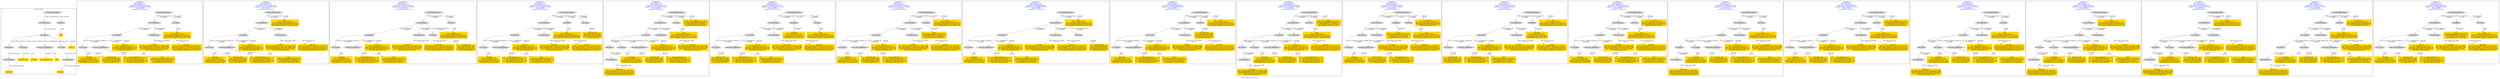 digraph n0 {
fontcolor="blue"
remincross="true"
label="s18-s-indianapolis-artists.xml"
subgraph cluster_0 {
label="1-correct model"
n2[style="filled",color="white",fillcolor="lightgray",label="E12_Production1"];
n3[style="filled",color="white",fillcolor="lightgray",label="E21_Person1"];
n4[style="filled",color="white",fillcolor="lightgray",label="E69_Death1"];
n5[style="filled",color="white",fillcolor="lightgray",label="E74_Group1"];
n6[style="filled",color="white",fillcolor="lightgray",label="E82_Actor_Appellation1"];
n7[style="filled",color="white",fillcolor="lightgray",label="E67_Birth1"];
n8[shape="plaintext",style="filled",fillcolor="gold",label="artist_uri"];
n9[style="filled",color="white",fillcolor="lightgray",label="E22_Man-Made_Object1"];
n10[style="filled",color="white",fillcolor="lightgray",label="E35_Title1"];
n11[shape="plaintext",style="filled",fillcolor="gold",label="title"];
n12[style="filled",color="white",fillcolor="lightgray",label="E52_Time-Span1"];
n13[shape="plaintext",style="filled",fillcolor="gold",label="birthDate"];
n14[style="filled",color="white",fillcolor="lightgray",label="E52_Time-Span2"];
n15[shape="plaintext",style="filled",fillcolor="gold",label="deathDate"];
n16[shape="plaintext",style="filled",fillcolor="gold",label="nationality_URI"];
n17[shape="plaintext",style="filled",fillcolor="gold",label="nationality"];
n18[shape="plaintext",style="filled",fillcolor="gold",label="artist_appellation_uri"];
n19[shape="plaintext",style="filled",fillcolor="gold",label="name"];
}
subgraph cluster_1 {
label="candidate 0\nlink coherence:1.0\nnode coherence:1.0\nconfidence:0.5655472411016299\nmapping score:0.5843490803672099\ncost:13.99966\n-precision:0.79-recall:0.65"
n21[style="filled",color="white",fillcolor="lightgray",label="E12_Production1"];
n22[style="filled",color="white",fillcolor="lightgray",label="E21_Person1"];
n23[style="filled",color="white",fillcolor="lightgray",label="E52_Time-Span2"];
n24[style="filled",color="white",fillcolor="lightgray",label="E74_Group1"];
n25[style="filled",color="white",fillcolor="lightgray",label="E82_Actor_Appellation1"];
n26[style="filled",color="white",fillcolor="lightgray",label="E22_Man-Made_Object1"];
n27[style="filled",color="white",fillcolor="lightgray",label="E35_Title1"];
n28[shape="plaintext",style="filled",fillcolor="gold",label="artist_appellation_uri\n[E82_Actor_Appellation,classLink,0.773]\n[E21_Person,classLink,0.105]\n[E22_Man-Made_Object,classLink,0.068]\n[E39_Actor,classLink,0.054]"];
n29[shape="plaintext",style="filled",fillcolor="gold",label="birthDate\n[E52_Time-Span,P82a_begin_of_the_begin,0.604]\n[E52_Time-Span,P82_at_some_time_within,0.298]\n[E52_Time-Span,P82b_end_of_the_end,0.058]\n[E52_Time-Span,label,0.04]"];
n30[shape="plaintext",style="filled",fillcolor="gold",label="artist_uri\n[E21_Person,classLink,0.371]\n[E82_Actor_Appellation,classLink,0.272]\n[E22_Man-Made_Object,classLink,0.201]\n[E39_Actor,classLink,0.155]"];
n31[shape="plaintext",style="filled",fillcolor="gold",label="title\n[E35_Title,label,0.427]\n[E22_Man-Made_Object,classLink,0.322]\n[E73_Information_Object,P3_has_note,0.126]\n[E33_Linguistic_Object,P3_has_note,0.124]"];
n32[shape="plaintext",style="filled",fillcolor="gold",label="nationality\n[E74_Group,label,0.572]\n[E74_Group,classLink,0.326]\n[E8_Acquisition,P3_has_note,0.054]\n[E30_Right,P3_has_note,0.048]"];
n33[shape="plaintext",style="filled",fillcolor="gold",label="deathDate\n[E52_Time-Span,P82b_end_of_the_end,0.561]\n[E52_Time-Span,P82_at_some_time_within,0.317]\n[E52_Time-Span,P82a_begin_of_the_begin,0.084]\n[E33_Linguistic_Object,P3_has_note,0.037]"];
n34[shape="plaintext",style="filled",fillcolor="gold",label="name\n[E82_Actor_Appellation,label,0.547]\n[E22_Man-Made_Object,classLink,0.273]\n[E30_Right,P3_has_note,0.094]\n[E8_Acquisition,P3_has_note,0.087]"];
n35[shape="plaintext",style="filled",fillcolor="gold",label="nationality_URI\n[E74_Group,classLink,0.668]\n[E55_Type,classLink,0.198]\n[E57_Material,classLink,0.092]\n[E74_Group,label,0.042]"];
}
subgraph cluster_2 {
label="candidate 1\nlink coherence:1.0\nnode coherence:1.0\nconfidence:0.5524307139620126\nmapping score:0.5799769046540042\ncost:12.99971\n-precision:0.69-recall:0.53"
n37[style="filled",color="white",fillcolor="lightgray",label="E12_Production1"];
n38[style="filled",color="white",fillcolor="lightgray",label="E21_Person1"];
n39[style="filled",color="white",fillcolor="lightgray",label="E52_Time-Span2"];
n40[style="filled",color="white",fillcolor="lightgray",label="E74_Group1"];
n41[style="filled",color="white",fillcolor="lightgray",label="E82_Actor_Appellation1"];
n42[style="filled",color="white",fillcolor="lightgray",label="E22_Man-Made_Object1"];
n43[shape="plaintext",style="filled",fillcolor="gold",label="artist_appellation_uri\n[E82_Actor_Appellation,classLink,0.773]\n[E21_Person,classLink,0.105]\n[E22_Man-Made_Object,classLink,0.068]\n[E39_Actor,classLink,0.054]"];
n44[shape="plaintext",style="filled",fillcolor="gold",label="birthDate\n[E52_Time-Span,P82a_begin_of_the_begin,0.604]\n[E52_Time-Span,P82_at_some_time_within,0.298]\n[E52_Time-Span,P82b_end_of_the_end,0.058]\n[E52_Time-Span,label,0.04]"];
n45[shape="plaintext",style="filled",fillcolor="gold",label="artist_uri\n[E21_Person,classLink,0.371]\n[E82_Actor_Appellation,classLink,0.272]\n[E22_Man-Made_Object,classLink,0.201]\n[E39_Actor,classLink,0.155]"];
n46[shape="plaintext",style="filled",fillcolor="gold",label="nationality\n[E74_Group,label,0.572]\n[E74_Group,classLink,0.326]\n[E8_Acquisition,P3_has_note,0.054]\n[E30_Right,P3_has_note,0.048]"];
n47[shape="plaintext",style="filled",fillcolor="gold",label="deathDate\n[E52_Time-Span,P82b_end_of_the_end,0.561]\n[E52_Time-Span,P82_at_some_time_within,0.317]\n[E52_Time-Span,P82a_begin_of_the_begin,0.084]\n[E33_Linguistic_Object,P3_has_note,0.037]"];
n48[shape="plaintext",style="filled",fillcolor="gold",label="name\n[E82_Actor_Appellation,label,0.547]\n[E22_Man-Made_Object,classLink,0.273]\n[E30_Right,P3_has_note,0.094]\n[E8_Acquisition,P3_has_note,0.087]"];
n49[shape="plaintext",style="filled",fillcolor="gold",label="nationality_URI\n[E74_Group,classLink,0.668]\n[E55_Type,classLink,0.198]\n[E57_Material,classLink,0.092]\n[E74_Group,label,0.042]"];
n50[shape="plaintext",style="filled",fillcolor="gold",label="title\n[E35_Title,label,0.427]\n[E22_Man-Made_Object,classLink,0.322]\n[E73_Information_Object,P3_has_note,0.126]\n[E33_Linguistic_Object,P3_has_note,0.124]"];
}
subgraph cluster_3 {
label="candidate 10\nlink coherence:1.0\nnode coherence:1.0\nconfidence:0.5067546135280195\nmapping score:0.5439182045093398\ncost:14.99961\n-precision:0.67-recall:0.59"
n52[style="filled",color="white",fillcolor="lightgray",label="E12_Production1"];
n53[style="filled",color="white",fillcolor="lightgray",label="E21_Person1"];
n54[style="filled",color="white",fillcolor="lightgray",label="E52_Time-Span2"];
n55[style="filled",color="white",fillcolor="lightgray",label="E55_Type1"];
n56[style="filled",color="white",fillcolor="lightgray",label="E74_Group1"];
n57[style="filled",color="white",fillcolor="lightgray",label="E82_Actor_Appellation1"];
n58[style="filled",color="white",fillcolor="lightgray",label="E22_Man-Made_Object1"];
n59[style="filled",color="white",fillcolor="lightgray",label="E35_Title1"];
n60[shape="plaintext",style="filled",fillcolor="gold",label="artist_appellation_uri\n[E82_Actor_Appellation,classLink,0.773]\n[E21_Person,classLink,0.105]\n[E22_Man-Made_Object,classLink,0.068]\n[E39_Actor,classLink,0.054]"];
n61[shape="plaintext",style="filled",fillcolor="gold",label="nationality_URI\n[E74_Group,classLink,0.668]\n[E55_Type,classLink,0.198]\n[E57_Material,classLink,0.092]\n[E74_Group,label,0.042]"];
n62[shape="plaintext",style="filled",fillcolor="gold",label="birthDate\n[E52_Time-Span,P82a_begin_of_the_begin,0.604]\n[E52_Time-Span,P82_at_some_time_within,0.298]\n[E52_Time-Span,P82b_end_of_the_end,0.058]\n[E52_Time-Span,label,0.04]"];
n63[shape="plaintext",style="filled",fillcolor="gold",label="artist_uri\n[E21_Person,classLink,0.371]\n[E82_Actor_Appellation,classLink,0.272]\n[E22_Man-Made_Object,classLink,0.201]\n[E39_Actor,classLink,0.155]"];
n64[shape="plaintext",style="filled",fillcolor="gold",label="title\n[E35_Title,label,0.427]\n[E22_Man-Made_Object,classLink,0.322]\n[E73_Information_Object,P3_has_note,0.126]\n[E33_Linguistic_Object,P3_has_note,0.124]"];
n65[shape="plaintext",style="filled",fillcolor="gold",label="nationality\n[E74_Group,label,0.572]\n[E74_Group,classLink,0.326]\n[E8_Acquisition,P3_has_note,0.054]\n[E30_Right,P3_has_note,0.048]"];
n66[shape="plaintext",style="filled",fillcolor="gold",label="deathDate\n[E52_Time-Span,P82b_end_of_the_end,0.561]\n[E52_Time-Span,P82_at_some_time_within,0.317]\n[E52_Time-Span,P82a_begin_of_the_begin,0.084]\n[E33_Linguistic_Object,P3_has_note,0.037]"];
n67[shape="plaintext",style="filled",fillcolor="gold",label="name\n[E82_Actor_Appellation,label,0.547]\n[E22_Man-Made_Object,classLink,0.273]\n[E30_Right,P3_has_note,0.094]\n[E8_Acquisition,P3_has_note,0.087]"];
}
subgraph cluster_4 {
label="candidate 11\nlink coherence:1.0\nnode coherence:1.0\nconfidence:0.5067546135280195\nmapping score:0.5439182045093398\ncost:14.99964\n-precision:0.67-recall:0.59"
n69[style="filled",color="white",fillcolor="lightgray",label="E12_Production1"];
n70[style="filled",color="white",fillcolor="lightgray",label="E21_Person1"];
n71[style="filled",color="white",fillcolor="lightgray",label="E52_Time-Span2"];
n72[style="filled",color="white",fillcolor="lightgray",label="E74_Group1"];
n73[style="filled",color="white",fillcolor="lightgray",label="E82_Actor_Appellation1"];
n74[style="filled",color="white",fillcolor="lightgray",label="E22_Man-Made_Object1"];
n75[style="filled",color="white",fillcolor="lightgray",label="E35_Title1"];
n76[style="filled",color="white",fillcolor="lightgray",label="E55_Type2"];
n77[shape="plaintext",style="filled",fillcolor="gold",label="artist_appellation_uri\n[E82_Actor_Appellation,classLink,0.773]\n[E21_Person,classLink,0.105]\n[E22_Man-Made_Object,classLink,0.068]\n[E39_Actor,classLink,0.054]"];
n78[shape="plaintext",style="filled",fillcolor="gold",label="nationality_URI\n[E74_Group,classLink,0.668]\n[E55_Type,classLink,0.198]\n[E57_Material,classLink,0.092]\n[E74_Group,label,0.042]"];
n79[shape="plaintext",style="filled",fillcolor="gold",label="birthDate\n[E52_Time-Span,P82a_begin_of_the_begin,0.604]\n[E52_Time-Span,P82_at_some_time_within,0.298]\n[E52_Time-Span,P82b_end_of_the_end,0.058]\n[E52_Time-Span,label,0.04]"];
n80[shape="plaintext",style="filled",fillcolor="gold",label="artist_uri\n[E21_Person,classLink,0.371]\n[E82_Actor_Appellation,classLink,0.272]\n[E22_Man-Made_Object,classLink,0.201]\n[E39_Actor,classLink,0.155]"];
n81[shape="plaintext",style="filled",fillcolor="gold",label="title\n[E35_Title,label,0.427]\n[E22_Man-Made_Object,classLink,0.322]\n[E73_Information_Object,P3_has_note,0.126]\n[E33_Linguistic_Object,P3_has_note,0.124]"];
n82[shape="plaintext",style="filled",fillcolor="gold",label="nationality\n[E74_Group,label,0.572]\n[E74_Group,classLink,0.326]\n[E8_Acquisition,P3_has_note,0.054]\n[E30_Right,P3_has_note,0.048]"];
n83[shape="plaintext",style="filled",fillcolor="gold",label="deathDate\n[E52_Time-Span,P82b_end_of_the_end,0.561]\n[E52_Time-Span,P82_at_some_time_within,0.317]\n[E52_Time-Span,P82a_begin_of_the_begin,0.084]\n[E33_Linguistic_Object,P3_has_note,0.037]"];
n84[shape="plaintext",style="filled",fillcolor="gold",label="name\n[E82_Actor_Appellation,label,0.547]\n[E22_Man-Made_Object,classLink,0.273]\n[E30_Right,P3_has_note,0.094]\n[E8_Acquisition,P3_has_note,0.087]"];
}
subgraph cluster_5 {
label="candidate 12\nlink coherence:1.0\nnode coherence:1.0\nconfidence:0.5007722281073124\nmapping score:0.5210907427024375\ncost:15.99958\n-precision:0.75-recall:0.71"
n86[style="filled",color="white",fillcolor="lightgray",label="E12_Production1"];
n87[style="filled",color="white",fillcolor="lightgray",label="E21_Person1"];
n88[style="filled",color="white",fillcolor="lightgray",label="E52_Time-Span2"];
n89[style="filled",color="white",fillcolor="lightgray",label="E67_Birth1"];
n90[style="filled",color="white",fillcolor="lightgray",label="E74_Group1"];
n91[style="filled",color="white",fillcolor="lightgray",label="E82_Actor_Appellation1"];
n92[style="filled",color="white",fillcolor="lightgray",label="E22_Man-Made_Object1"];
n93[style="filled",color="white",fillcolor="lightgray",label="E35_Title1"];
n94[style="filled",color="white",fillcolor="lightgray",label="E52_Time-Span1"];
n95[shape="plaintext",style="filled",fillcolor="gold",label="deathDate\n[E52_Time-Span,P82b_end_of_the_end,0.561]\n[E52_Time-Span,P82_at_some_time_within,0.317]\n[E52_Time-Span,P82a_begin_of_the_begin,0.084]\n[E33_Linguistic_Object,P3_has_note,0.037]"];
n96[shape="plaintext",style="filled",fillcolor="gold",label="artist_appellation_uri\n[E82_Actor_Appellation,classLink,0.773]\n[E21_Person,classLink,0.105]\n[E22_Man-Made_Object,classLink,0.068]\n[E39_Actor,classLink,0.054]"];
n97[shape="plaintext",style="filled",fillcolor="gold",label="birthDate\n[E52_Time-Span,P82a_begin_of_the_begin,0.604]\n[E52_Time-Span,P82_at_some_time_within,0.298]\n[E52_Time-Span,P82b_end_of_the_end,0.058]\n[E52_Time-Span,label,0.04]"];
n98[shape="plaintext",style="filled",fillcolor="gold",label="artist_uri\n[E21_Person,classLink,0.371]\n[E82_Actor_Appellation,classLink,0.272]\n[E22_Man-Made_Object,classLink,0.201]\n[E39_Actor,classLink,0.155]"];
n99[shape="plaintext",style="filled",fillcolor="gold",label="title\n[E35_Title,label,0.427]\n[E22_Man-Made_Object,classLink,0.322]\n[E73_Information_Object,P3_has_note,0.126]\n[E33_Linguistic_Object,P3_has_note,0.124]"];
n100[shape="plaintext",style="filled",fillcolor="gold",label="nationality\n[E74_Group,label,0.572]\n[E74_Group,classLink,0.326]\n[E8_Acquisition,P3_has_note,0.054]\n[E30_Right,P3_has_note,0.048]"];
n101[shape="plaintext",style="filled",fillcolor="gold",label="nationality_URI\n[E74_Group,classLink,0.668]\n[E55_Type,classLink,0.198]\n[E57_Material,classLink,0.092]\n[E74_Group,label,0.042]"];
n102[shape="plaintext",style="filled",fillcolor="gold",label="name\n[E82_Actor_Appellation,label,0.547]\n[E22_Man-Made_Object,classLink,0.273]\n[E30_Right,P3_has_note,0.094]\n[E8_Acquisition,P3_has_note,0.087]"];
}
subgraph cluster_6 {
label="candidate 13\nlink coherence:1.0\nnode coherence:1.0\nconfidence:0.4999615372781771\nmapping score:0.5416538457593923\ncost:14.99966\n-precision:0.67-recall:0.59"
n104[style="filled",color="white",fillcolor="lightgray",label="E12_Production1"];
n105[style="filled",color="white",fillcolor="lightgray",label="E21_Person1"];
n106[style="filled",color="white",fillcolor="lightgray",label="E52_Time-Span2"];
n107[style="filled",color="white",fillcolor="lightgray",label="E74_Group1"];
n108[style="filled",color="white",fillcolor="lightgray",label="E82_Actor_Appellation1"];
n109[style="filled",color="white",fillcolor="lightgray",label="E22_Man-Made_Object1"];
n110[style="filled",color="white",fillcolor="lightgray",label="E30_Right1"];
n111[style="filled",color="white",fillcolor="lightgray",label="E35_Title1"];
n112[shape="plaintext",style="filled",fillcolor="gold",label="artist_appellation_uri\n[E82_Actor_Appellation,classLink,0.773]\n[E21_Person,classLink,0.105]\n[E22_Man-Made_Object,classLink,0.068]\n[E39_Actor,classLink,0.054]"];
n113[shape="plaintext",style="filled",fillcolor="gold",label="birthDate\n[E52_Time-Span,P82a_begin_of_the_begin,0.604]\n[E52_Time-Span,P82_at_some_time_within,0.298]\n[E52_Time-Span,P82b_end_of_the_end,0.058]\n[E52_Time-Span,label,0.04]"];
n114[shape="plaintext",style="filled",fillcolor="gold",label="artist_uri\n[E21_Person,classLink,0.371]\n[E82_Actor_Appellation,classLink,0.272]\n[E22_Man-Made_Object,classLink,0.201]\n[E39_Actor,classLink,0.155]"];
n115[shape="plaintext",style="filled",fillcolor="gold",label="title\n[E35_Title,label,0.427]\n[E22_Man-Made_Object,classLink,0.322]\n[E73_Information_Object,P3_has_note,0.126]\n[E33_Linguistic_Object,P3_has_note,0.124]"];
n116[shape="plaintext",style="filled",fillcolor="gold",label="nationality\n[E74_Group,label,0.572]\n[E74_Group,classLink,0.326]\n[E8_Acquisition,P3_has_note,0.054]\n[E30_Right,P3_has_note,0.048]"];
n117[shape="plaintext",style="filled",fillcolor="gold",label="deathDate\n[E52_Time-Span,P82b_end_of_the_end,0.561]\n[E52_Time-Span,P82_at_some_time_within,0.317]\n[E52_Time-Span,P82a_begin_of_the_begin,0.084]\n[E33_Linguistic_Object,P3_has_note,0.037]"];
n118[shape="plaintext",style="filled",fillcolor="gold",label="name\n[E82_Actor_Appellation,label,0.547]\n[E22_Man-Made_Object,classLink,0.273]\n[E30_Right,P3_has_note,0.094]\n[E8_Acquisition,P3_has_note,0.087]"];
n119[shape="plaintext",style="filled",fillcolor="gold",label="nationality_URI\n[E74_Group,classLink,0.668]\n[E55_Type,classLink,0.198]\n[E57_Material,classLink,0.092]\n[E74_Group,label,0.042]"];
}
subgraph cluster_7 {
label="candidate 14\nlink coherence:1.0\nnode coherence:1.0\nconfidence:0.4958113011264142\nmapping score:0.5402704337088048\ncost:13.99971\n-precision:0.57-recall:0.47"
n121[style="filled",color="white",fillcolor="lightgray",label="E12_Production1"];
n122[style="filled",color="white",fillcolor="lightgray",label="E21_Person1"];
n123[style="filled",color="white",fillcolor="lightgray",label="E52_Time-Span2"];
n124[style="filled",color="white",fillcolor="lightgray",label="E74_Group1"];
n125[style="filled",color="white",fillcolor="lightgray",label="E82_Actor_Appellation1"];
n126[style="filled",color="white",fillcolor="lightgray",label="E22_Man-Made_Object1"];
n127[style="filled",color="white",fillcolor="lightgray",label="E30_Right1"];
n128[shape="plaintext",style="filled",fillcolor="gold",label="artist_appellation_uri\n[E82_Actor_Appellation,classLink,0.773]\n[E21_Person,classLink,0.105]\n[E22_Man-Made_Object,classLink,0.068]\n[E39_Actor,classLink,0.054]"];
n129[shape="plaintext",style="filled",fillcolor="gold",label="birthDate\n[E52_Time-Span,P82a_begin_of_the_begin,0.604]\n[E52_Time-Span,P82_at_some_time_within,0.298]\n[E52_Time-Span,P82b_end_of_the_end,0.058]\n[E52_Time-Span,label,0.04]"];
n130[shape="plaintext",style="filled",fillcolor="gold",label="artist_uri\n[E21_Person,classLink,0.371]\n[E82_Actor_Appellation,classLink,0.272]\n[E22_Man-Made_Object,classLink,0.201]\n[E39_Actor,classLink,0.155]"];
n131[shape="plaintext",style="filled",fillcolor="gold",label="nationality\n[E74_Group,label,0.572]\n[E74_Group,classLink,0.326]\n[E8_Acquisition,P3_has_note,0.054]\n[E30_Right,P3_has_note,0.048]"];
n132[shape="plaintext",style="filled",fillcolor="gold",label="name\n[E82_Actor_Appellation,label,0.547]\n[E22_Man-Made_Object,classLink,0.273]\n[E30_Right,P3_has_note,0.094]\n[E8_Acquisition,P3_has_note,0.087]"];
n133[shape="plaintext",style="filled",fillcolor="gold",label="deathDate\n[E52_Time-Span,P82b_end_of_the_end,0.561]\n[E52_Time-Span,P82_at_some_time_within,0.317]\n[E52_Time-Span,P82a_begin_of_the_begin,0.084]\n[E33_Linguistic_Object,P3_has_note,0.037]"];
n134[shape="plaintext",style="filled",fillcolor="gold",label="nationality_URI\n[E74_Group,classLink,0.668]\n[E55_Type,classLink,0.198]\n[E57_Material,classLink,0.092]\n[E74_Group,label,0.042]"];
n135[shape="plaintext",style="filled",fillcolor="gold",label="title\n[E35_Title,label,0.427]\n[E22_Man-Made_Object,classLink,0.322]\n[E73_Information_Object,P3_has_note,0.126]\n[E33_Linguistic_Object,P3_has_note,0.124]"];
}
subgraph cluster_8 {
label="candidate 15\nlink coherence:1.0\nnode coherence:1.0\nconfidence:0.4936380863884023\nmapping score:0.5395460287961341\ncost:13.99966\n-precision:0.57-recall:0.47"
n137[style="filled",color="white",fillcolor="lightgray",label="E12_Production1"];
n138[style="filled",color="white",fillcolor="lightgray",label="E21_Person1"];
n139[style="filled",color="white",fillcolor="lightgray",label="E52_Time-Span2"];
n140[style="filled",color="white",fillcolor="lightgray",label="E55_Type1"];
n141[style="filled",color="white",fillcolor="lightgray",label="E74_Group1"];
n142[style="filled",color="white",fillcolor="lightgray",label="E82_Actor_Appellation1"];
n143[style="filled",color="white",fillcolor="lightgray",label="E22_Man-Made_Object1"];
n144[shape="plaintext",style="filled",fillcolor="gold",label="artist_appellation_uri\n[E82_Actor_Appellation,classLink,0.773]\n[E21_Person,classLink,0.105]\n[E22_Man-Made_Object,classLink,0.068]\n[E39_Actor,classLink,0.054]"];
n145[shape="plaintext",style="filled",fillcolor="gold",label="nationality_URI\n[E74_Group,classLink,0.668]\n[E55_Type,classLink,0.198]\n[E57_Material,classLink,0.092]\n[E74_Group,label,0.042]"];
n146[shape="plaintext",style="filled",fillcolor="gold",label="birthDate\n[E52_Time-Span,P82a_begin_of_the_begin,0.604]\n[E52_Time-Span,P82_at_some_time_within,0.298]\n[E52_Time-Span,P82b_end_of_the_end,0.058]\n[E52_Time-Span,label,0.04]"];
n147[shape="plaintext",style="filled",fillcolor="gold",label="artist_uri\n[E21_Person,classLink,0.371]\n[E82_Actor_Appellation,classLink,0.272]\n[E22_Man-Made_Object,classLink,0.201]\n[E39_Actor,classLink,0.155]"];
n148[shape="plaintext",style="filled",fillcolor="gold",label="nationality\n[E74_Group,label,0.572]\n[E74_Group,classLink,0.326]\n[E8_Acquisition,P3_has_note,0.054]\n[E30_Right,P3_has_note,0.048]"];
n149[shape="plaintext",style="filled",fillcolor="gold",label="deathDate\n[E52_Time-Span,P82b_end_of_the_end,0.561]\n[E52_Time-Span,P82_at_some_time_within,0.317]\n[E52_Time-Span,P82a_begin_of_the_begin,0.084]\n[E33_Linguistic_Object,P3_has_note,0.037]"];
n150[shape="plaintext",style="filled",fillcolor="gold",label="name\n[E82_Actor_Appellation,label,0.547]\n[E22_Man-Made_Object,classLink,0.273]\n[E30_Right,P3_has_note,0.094]\n[E8_Acquisition,P3_has_note,0.087]"];
n151[shape="plaintext",style="filled",fillcolor="gold",label="title\n[E35_Title,label,0.427]\n[E22_Man-Made_Object,classLink,0.322]\n[E73_Information_Object,P3_has_note,0.126]\n[E33_Linguistic_Object,P3_has_note,0.124]"];
}
subgraph cluster_9 {
label="candidate 16\nlink coherence:1.0\nnode coherence:1.0\nconfidence:0.4936380863884023\nmapping score:0.5395460287961341\ncost:13.99969\n-precision:0.57-recall:0.47"
n153[style="filled",color="white",fillcolor="lightgray",label="E12_Production1"];
n154[style="filled",color="white",fillcolor="lightgray",label="E21_Person1"];
n155[style="filled",color="white",fillcolor="lightgray",label="E52_Time-Span2"];
n156[style="filled",color="white",fillcolor="lightgray",label="E74_Group1"];
n157[style="filled",color="white",fillcolor="lightgray",label="E82_Actor_Appellation1"];
n158[style="filled",color="white",fillcolor="lightgray",label="E22_Man-Made_Object1"];
n159[style="filled",color="white",fillcolor="lightgray",label="E55_Type2"];
n160[shape="plaintext",style="filled",fillcolor="gold",label="artist_appellation_uri\n[E82_Actor_Appellation,classLink,0.773]\n[E21_Person,classLink,0.105]\n[E22_Man-Made_Object,classLink,0.068]\n[E39_Actor,classLink,0.054]"];
n161[shape="plaintext",style="filled",fillcolor="gold",label="nationality_URI\n[E74_Group,classLink,0.668]\n[E55_Type,classLink,0.198]\n[E57_Material,classLink,0.092]\n[E74_Group,label,0.042]"];
n162[shape="plaintext",style="filled",fillcolor="gold",label="birthDate\n[E52_Time-Span,P82a_begin_of_the_begin,0.604]\n[E52_Time-Span,P82_at_some_time_within,0.298]\n[E52_Time-Span,P82b_end_of_the_end,0.058]\n[E52_Time-Span,label,0.04]"];
n163[shape="plaintext",style="filled",fillcolor="gold",label="artist_uri\n[E21_Person,classLink,0.371]\n[E82_Actor_Appellation,classLink,0.272]\n[E22_Man-Made_Object,classLink,0.201]\n[E39_Actor,classLink,0.155]"];
n164[shape="plaintext",style="filled",fillcolor="gold",label="nationality\n[E74_Group,label,0.572]\n[E74_Group,classLink,0.326]\n[E8_Acquisition,P3_has_note,0.054]\n[E30_Right,P3_has_note,0.048]"];
n165[shape="plaintext",style="filled",fillcolor="gold",label="deathDate\n[E52_Time-Span,P82b_end_of_the_end,0.561]\n[E52_Time-Span,P82_at_some_time_within,0.317]\n[E52_Time-Span,P82a_begin_of_the_begin,0.084]\n[E33_Linguistic_Object,P3_has_note,0.037]"];
n166[shape="plaintext",style="filled",fillcolor="gold",label="name\n[E82_Actor_Appellation,label,0.547]\n[E22_Man-Made_Object,classLink,0.273]\n[E30_Right,P3_has_note,0.094]\n[E8_Acquisition,P3_has_note,0.087]"];
n167[shape="plaintext",style="filled",fillcolor="gold",label="title\n[E35_Title,label,0.427]\n[E22_Man-Made_Object,classLink,0.322]\n[E73_Information_Object,P3_has_note,0.126]\n[E33_Linguistic_Object,P3_has_note,0.124]"];
}
subgraph cluster_10 {
label="candidate 17\nlink coherence:1.0\nnode coherence:1.0\nconfidence:0.4929762257519946\nmapping score:0.5184920752506649\ncost:15.99958\n-precision:0.81-recall:0.76"
n169[style="filled",color="white",fillcolor="lightgray",label="E12_Production1"];
n170[style="filled",color="white",fillcolor="lightgray",label="E21_Person1"];
n171[style="filled",color="white",fillcolor="lightgray",label="E52_Time-Span2"];
n172[style="filled",color="white",fillcolor="lightgray",label="E67_Birth1"];
n173[style="filled",color="white",fillcolor="lightgray",label="E74_Group1"];
n174[style="filled",color="white",fillcolor="lightgray",label="E82_Actor_Appellation1"];
n175[style="filled",color="white",fillcolor="lightgray",label="E22_Man-Made_Object1"];
n176[style="filled",color="white",fillcolor="lightgray",label="E35_Title1"];
n177[style="filled",color="white",fillcolor="lightgray",label="E52_Time-Span1"];
n178[shape="plaintext",style="filled",fillcolor="gold",label="birthDate\n[E52_Time-Span,P82a_begin_of_the_begin,0.604]\n[E52_Time-Span,P82_at_some_time_within,0.298]\n[E52_Time-Span,P82b_end_of_the_end,0.058]\n[E52_Time-Span,label,0.04]"];
n179[shape="plaintext",style="filled",fillcolor="gold",label="artist_appellation_uri\n[E82_Actor_Appellation,classLink,0.773]\n[E21_Person,classLink,0.105]\n[E22_Man-Made_Object,classLink,0.068]\n[E39_Actor,classLink,0.054]"];
n180[shape="plaintext",style="filled",fillcolor="gold",label="artist_uri\n[E21_Person,classLink,0.371]\n[E82_Actor_Appellation,classLink,0.272]\n[E22_Man-Made_Object,classLink,0.201]\n[E39_Actor,classLink,0.155]"];
n181[shape="plaintext",style="filled",fillcolor="gold",label="title\n[E35_Title,label,0.427]\n[E22_Man-Made_Object,classLink,0.322]\n[E73_Information_Object,P3_has_note,0.126]\n[E33_Linguistic_Object,P3_has_note,0.124]"];
n182[shape="plaintext",style="filled",fillcolor="gold",label="nationality\n[E74_Group,label,0.572]\n[E74_Group,classLink,0.326]\n[E8_Acquisition,P3_has_note,0.054]\n[E30_Right,P3_has_note,0.048]"];
n183[shape="plaintext",style="filled",fillcolor="gold",label="deathDate\n[E52_Time-Span,P82b_end_of_the_end,0.561]\n[E52_Time-Span,P82_at_some_time_within,0.317]\n[E52_Time-Span,P82a_begin_of_the_begin,0.084]\n[E33_Linguistic_Object,P3_has_note,0.037]"];
n184[shape="plaintext",style="filled",fillcolor="gold",label="nationality_URI\n[E74_Group,classLink,0.668]\n[E55_Type,classLink,0.198]\n[E57_Material,classLink,0.092]\n[E74_Group,label,0.042]"];
n185[shape="plaintext",style="filled",fillcolor="gold",label="name\n[E82_Actor_Appellation,label,0.547]\n[E22_Man-Made_Object,classLink,0.273]\n[E30_Right,P3_has_note,0.094]\n[E8_Acquisition,P3_has_note,0.087]"];
}
subgraph cluster_11 {
label="candidate 18\nlink coherence:1.0\nnode coherence:1.0\nconfidence:0.48762634637760394\nmapping score:0.5375421154592014\ncost:14.99966\n-precision:0.6-recall:0.53"
n187[style="filled",color="white",fillcolor="lightgray",label="E12_Production1"];
n188[style="filled",color="white",fillcolor="lightgray",label="E21_Person1"];
n189[style="filled",color="white",fillcolor="lightgray",label="E52_Time-Span2"];
n190[style="filled",color="white",fillcolor="lightgray",label="E74_Group1"];
n191[style="filled",color="white",fillcolor="lightgray",label="E82_Actor_Appellation1"];
n192[style="filled",color="white",fillcolor="lightgray",label="E22_Man-Made_Object1"];
n193[style="filled",color="white",fillcolor="lightgray",label="E30_Right1"];
n194[style="filled",color="white",fillcolor="lightgray",label="E35_Title1"];
n195[shape="plaintext",style="filled",fillcolor="gold",label="artist_appellation_uri\n[E82_Actor_Appellation,classLink,0.773]\n[E21_Person,classLink,0.105]\n[E22_Man-Made_Object,classLink,0.068]\n[E39_Actor,classLink,0.054]"];
n196[shape="plaintext",style="filled",fillcolor="gold",label="birthDate\n[E52_Time-Span,P82a_begin_of_the_begin,0.604]\n[E52_Time-Span,P82_at_some_time_within,0.298]\n[E52_Time-Span,P82b_end_of_the_end,0.058]\n[E52_Time-Span,label,0.04]"];
n197[shape="plaintext",style="filled",fillcolor="gold",label="title\n[E35_Title,label,0.427]\n[E22_Man-Made_Object,classLink,0.322]\n[E73_Information_Object,P3_has_note,0.126]\n[E33_Linguistic_Object,P3_has_note,0.124]"];
n198[shape="plaintext",style="filled",fillcolor="gold",label="nationality\n[E74_Group,label,0.572]\n[E74_Group,classLink,0.326]\n[E8_Acquisition,P3_has_note,0.054]\n[E30_Right,P3_has_note,0.048]"];
n199[shape="plaintext",style="filled",fillcolor="gold",label="name\n[E82_Actor_Appellation,label,0.547]\n[E22_Man-Made_Object,classLink,0.273]\n[E30_Right,P3_has_note,0.094]\n[E8_Acquisition,P3_has_note,0.087]"];
n200[shape="plaintext",style="filled",fillcolor="gold",label="deathDate\n[E52_Time-Span,P82b_end_of_the_end,0.561]\n[E52_Time-Span,P82_at_some_time_within,0.317]\n[E52_Time-Span,P82a_begin_of_the_begin,0.084]\n[E33_Linguistic_Object,P3_has_note,0.037]"];
n201[shape="plaintext",style="filled",fillcolor="gold",label="nationality_URI\n[E74_Group,classLink,0.668]\n[E55_Type,classLink,0.198]\n[E57_Material,classLink,0.092]\n[E74_Group,label,0.042]"];
n202[shape="plaintext",style="filled",fillcolor="gold",label="artist_uri\n[E21_Person,classLink,0.371]\n[E82_Actor_Appellation,classLink,0.272]\n[E22_Man-Made_Object,classLink,0.201]\n[E39_Actor,classLink,0.155]"];
}
subgraph cluster_12 {
label="candidate 19\nlink coherence:1.0\nnode coherence:1.0\nconfidence:0.48684501013855985\nmapping score:0.5372816700461867\ncost:13.99971\n-precision:0.57-recall:0.47"
n204[style="filled",color="white",fillcolor="lightgray",label="E12_Production1"];
n205[style="filled",color="white",fillcolor="lightgray",label="E21_Person1"];
n206[style="filled",color="white",fillcolor="lightgray",label="E52_Time-Span2"];
n207[style="filled",color="white",fillcolor="lightgray",label="E74_Group1"];
n208[style="filled",color="white",fillcolor="lightgray",label="E82_Actor_Appellation1"];
n209[style="filled",color="white",fillcolor="lightgray",label="E22_Man-Made_Object1"];
n210[style="filled",color="white",fillcolor="lightgray",label="E30_Right1"];
n211[shape="plaintext",style="filled",fillcolor="gold",label="artist_appellation_uri\n[E82_Actor_Appellation,classLink,0.773]\n[E21_Person,classLink,0.105]\n[E22_Man-Made_Object,classLink,0.068]\n[E39_Actor,classLink,0.054]"];
n212[shape="plaintext",style="filled",fillcolor="gold",label="birthDate\n[E52_Time-Span,P82a_begin_of_the_begin,0.604]\n[E52_Time-Span,P82_at_some_time_within,0.298]\n[E52_Time-Span,P82b_end_of_the_end,0.058]\n[E52_Time-Span,label,0.04]"];
n213[shape="plaintext",style="filled",fillcolor="gold",label="artist_uri\n[E21_Person,classLink,0.371]\n[E82_Actor_Appellation,classLink,0.272]\n[E22_Man-Made_Object,classLink,0.201]\n[E39_Actor,classLink,0.155]"];
n214[shape="plaintext",style="filled",fillcolor="gold",label="nationality\n[E74_Group,label,0.572]\n[E74_Group,classLink,0.326]\n[E8_Acquisition,P3_has_note,0.054]\n[E30_Right,P3_has_note,0.048]"];
n215[shape="plaintext",style="filled",fillcolor="gold",label="deathDate\n[E52_Time-Span,P82b_end_of_the_end,0.561]\n[E52_Time-Span,P82_at_some_time_within,0.317]\n[E52_Time-Span,P82a_begin_of_the_begin,0.084]\n[E33_Linguistic_Object,P3_has_note,0.037]"];
n216[shape="plaintext",style="filled",fillcolor="gold",label="name\n[E82_Actor_Appellation,label,0.547]\n[E22_Man-Made_Object,classLink,0.273]\n[E30_Right,P3_has_note,0.094]\n[E8_Acquisition,P3_has_note,0.087]"];
n217[shape="plaintext",style="filled",fillcolor="gold",label="nationality_URI\n[E74_Group,classLink,0.668]\n[E55_Type,classLink,0.198]\n[E57_Material,classLink,0.092]\n[E74_Group,label,0.042]"];
n218[shape="plaintext",style="filled",fillcolor="gold",label="title\n[E35_Title,label,0.427]\n[E22_Man-Made_Object,classLink,0.322]\n[E73_Information_Object,P3_has_note,0.126]\n[E33_Linguistic_Object,P3_has_note,0.124]"];
}
subgraph cluster_13 {
label="candidate 2\nlink coherence:1.0\nnode coherence:1.0\nconfidence:0.5442457592132024\nmapping score:0.5772485864044008\ncost:13.99966\n-precision:0.71-recall:0.59"
n220[style="filled",color="white",fillcolor="lightgray",label="E12_Production1"];
n221[style="filled",color="white",fillcolor="lightgray",label="E21_Person1"];
n222[style="filled",color="white",fillcolor="lightgray",label="E52_Time-Span2"];
n223[style="filled",color="white",fillcolor="lightgray",label="E74_Group1"];
n224[style="filled",color="white",fillcolor="lightgray",label="E82_Actor_Appellation1"];
n225[style="filled",color="white",fillcolor="lightgray",label="E22_Man-Made_Object1"];
n226[style="filled",color="white",fillcolor="lightgray",label="E35_Title1"];
n227[shape="plaintext",style="filled",fillcolor="gold",label="artist_appellation_uri\n[E82_Actor_Appellation,classLink,0.773]\n[E21_Person,classLink,0.105]\n[E22_Man-Made_Object,classLink,0.068]\n[E39_Actor,classLink,0.054]"];
n228[shape="plaintext",style="filled",fillcolor="gold",label="birthDate\n[E52_Time-Span,P82a_begin_of_the_begin,0.604]\n[E52_Time-Span,P82_at_some_time_within,0.298]\n[E52_Time-Span,P82b_end_of_the_end,0.058]\n[E52_Time-Span,label,0.04]"];
n229[shape="plaintext",style="filled",fillcolor="gold",label="title\n[E35_Title,label,0.427]\n[E22_Man-Made_Object,classLink,0.322]\n[E73_Information_Object,P3_has_note,0.126]\n[E33_Linguistic_Object,P3_has_note,0.124]"];
n230[shape="plaintext",style="filled",fillcolor="gold",label="nationality\n[E74_Group,label,0.572]\n[E74_Group,classLink,0.326]\n[E8_Acquisition,P3_has_note,0.054]\n[E30_Right,P3_has_note,0.048]"];
n231[shape="plaintext",style="filled",fillcolor="gold",label="deathDate\n[E52_Time-Span,P82b_end_of_the_end,0.561]\n[E52_Time-Span,P82_at_some_time_within,0.317]\n[E52_Time-Span,P82a_begin_of_the_begin,0.084]\n[E33_Linguistic_Object,P3_has_note,0.037]"];
n232[shape="plaintext",style="filled",fillcolor="gold",label="name\n[E82_Actor_Appellation,label,0.547]\n[E22_Man-Made_Object,classLink,0.273]\n[E30_Right,P3_has_note,0.094]\n[E8_Acquisition,P3_has_note,0.087]"];
n233[shape="plaintext",style="filled",fillcolor="gold",label="nationality_URI\n[E74_Group,classLink,0.668]\n[E55_Type,classLink,0.198]\n[E57_Material,classLink,0.092]\n[E74_Group,label,0.042]"];
n234[shape="plaintext",style="filled",fillcolor="gold",label="artist_uri\n[E21_Person,classLink,0.371]\n[E82_Actor_Appellation,classLink,0.272]\n[E22_Man-Made_Object,classLink,0.201]\n[E39_Actor,classLink,0.155]"];
}
subgraph cluster_14 {
label="candidate 3\nlink coherence:1.0\nnode coherence:1.0\nconfidence:0.5350584041475788\nmapping score:0.5533528013825263\ncost:15.99958\n-precision:0.81-recall:0.76"
n236[style="filled",color="white",fillcolor="lightgray",label="E12_Production1"];
n237[style="filled",color="white",fillcolor="lightgray",label="E21_Person1"];
n238[style="filled",color="white",fillcolor="lightgray",label="E52_Time-Span2"];
n239[style="filled",color="white",fillcolor="lightgray",label="E67_Birth1"];
n240[style="filled",color="white",fillcolor="lightgray",label="E74_Group1"];
n241[style="filled",color="white",fillcolor="lightgray",label="E82_Actor_Appellation1"];
n242[style="filled",color="white",fillcolor="lightgray",label="E22_Man-Made_Object1"];
n243[style="filled",color="white",fillcolor="lightgray",label="E35_Title1"];
n244[style="filled",color="white",fillcolor="lightgray",label="E52_Time-Span1"];
n245[shape="plaintext",style="filled",fillcolor="gold",label="deathDate\n[E52_Time-Span,P82b_end_of_the_end,0.561]\n[E52_Time-Span,P82_at_some_time_within,0.317]\n[E52_Time-Span,P82a_begin_of_the_begin,0.084]\n[E33_Linguistic_Object,P3_has_note,0.037]"];
n246[shape="plaintext",style="filled",fillcolor="gold",label="artist_appellation_uri\n[E82_Actor_Appellation,classLink,0.773]\n[E21_Person,classLink,0.105]\n[E22_Man-Made_Object,classLink,0.068]\n[E39_Actor,classLink,0.054]"];
n247[shape="plaintext",style="filled",fillcolor="gold",label="birthDate\n[E52_Time-Span,P82a_begin_of_the_begin,0.604]\n[E52_Time-Span,P82_at_some_time_within,0.298]\n[E52_Time-Span,P82b_end_of_the_end,0.058]\n[E52_Time-Span,label,0.04]"];
n248[shape="plaintext",style="filled",fillcolor="gold",label="artist_uri\n[E21_Person,classLink,0.371]\n[E82_Actor_Appellation,classLink,0.272]\n[E22_Man-Made_Object,classLink,0.201]\n[E39_Actor,classLink,0.155]"];
n249[shape="plaintext",style="filled",fillcolor="gold",label="title\n[E35_Title,label,0.427]\n[E22_Man-Made_Object,classLink,0.322]\n[E73_Information_Object,P3_has_note,0.126]\n[E33_Linguistic_Object,P3_has_note,0.124]"];
n250[shape="plaintext",style="filled",fillcolor="gold",label="nationality\n[E74_Group,label,0.572]\n[E74_Group,classLink,0.326]\n[E8_Acquisition,P3_has_note,0.054]\n[E30_Right,P3_has_note,0.048]"];
n251[shape="plaintext",style="filled",fillcolor="gold",label="name\n[E82_Actor_Appellation,label,0.547]\n[E22_Man-Made_Object,classLink,0.273]\n[E30_Right,P3_has_note,0.094]\n[E8_Acquisition,P3_has_note,0.087]"];
n252[shape="plaintext",style="filled",fillcolor="gold",label="nationality_URI\n[E74_Group,classLink,0.668]\n[E55_Type,classLink,0.198]\n[E57_Material,classLink,0.092]\n[E74_Group,label,0.042]"];
}
subgraph cluster_15 {
label="candidate 4\nlink coherence:1.0\nnode coherence:1.0\nconfidence:0.5312610650613635\nmapping score:0.5520870216871212\ncost:13.99966\n-precision:0.71-recall:0.59"
n254[style="filled",color="white",fillcolor="lightgray",label="E12_Production1"];
n255[style="filled",color="white",fillcolor="lightgray",label="E21_Person1"];
n256[style="filled",color="white",fillcolor="lightgray",label="E52_Time-Span2"];
n257[style="filled",color="white",fillcolor="lightgray",label="E74_Group1"];
n258[style="filled",color="white",fillcolor="lightgray",label="E82_Actor_Appellation1"];
n259[style="filled",color="white",fillcolor="lightgray",label="E22_Man-Made_Object1"];
n260[style="filled",color="white",fillcolor="lightgray",label="E35_Title1"];
n261[shape="plaintext",style="filled",fillcolor="gold",label="artist_appellation_uri\n[E82_Actor_Appellation,classLink,0.773]\n[E21_Person,classLink,0.105]\n[E22_Man-Made_Object,classLink,0.068]\n[E39_Actor,classLink,0.054]"];
n262[shape="plaintext",style="filled",fillcolor="gold",label="birthDate\n[E52_Time-Span,P82a_begin_of_the_begin,0.604]\n[E52_Time-Span,P82_at_some_time_within,0.298]\n[E52_Time-Span,P82b_end_of_the_end,0.058]\n[E52_Time-Span,label,0.04]"];
n263[shape="plaintext",style="filled",fillcolor="gold",label="artist_uri\n[E21_Person,classLink,0.371]\n[E82_Actor_Appellation,classLink,0.272]\n[E22_Man-Made_Object,classLink,0.201]\n[E39_Actor,classLink,0.155]"];
n264[shape="plaintext",style="filled",fillcolor="gold",label="title\n[E35_Title,label,0.427]\n[E22_Man-Made_Object,classLink,0.322]\n[E73_Information_Object,P3_has_note,0.126]\n[E33_Linguistic_Object,P3_has_note,0.124]"];
n265[shape="plaintext",style="filled",fillcolor="gold",label="nationality\n[E74_Group,label,0.572]\n[E74_Group,classLink,0.326]\n[E8_Acquisition,P3_has_note,0.054]\n[E30_Right,P3_has_note,0.048]"];
n266[shape="plaintext",style="filled",fillcolor="gold",label="deathDate\n[E52_Time-Span,P82b_end_of_the_end,0.561]\n[E52_Time-Span,P82_at_some_time_within,0.317]\n[E52_Time-Span,P82a_begin_of_the_begin,0.084]\n[E33_Linguistic_Object,P3_has_note,0.037]"];
n267[shape="plaintext",style="filled",fillcolor="gold",label="nationality_URI\n[E74_Group,classLink,0.668]\n[E55_Type,classLink,0.198]\n[E57_Material,classLink,0.092]\n[E74_Group,label,0.042]"];
n268[shape="plaintext",style="filled",fillcolor="gold",label="name\n[E82_Actor_Appellation,label,0.547]\n[E22_Man-Made_Object,classLink,0.273]\n[E30_Right,P3_has_note,0.094]\n[E8_Acquisition,P3_has_note,0.087]"];
}
subgraph cluster_16 {
label="candidate 5\nlink coherence:1.0\nnode coherence:1.0\nconfidence:0.527262401792261\nmapping score:0.5507541339307537\ncost:15.99958\n-precision:0.88-recall:0.82"
n270[style="filled",color="white",fillcolor="lightgray",label="E12_Production1"];
n271[style="filled",color="white",fillcolor="lightgray",label="E21_Person1"];
n272[style="filled",color="white",fillcolor="lightgray",label="E52_Time-Span2"];
n273[style="filled",color="white",fillcolor="lightgray",label="E67_Birth1"];
n274[style="filled",color="white",fillcolor="lightgray",label="E74_Group1"];
n275[style="filled",color="white",fillcolor="lightgray",label="E82_Actor_Appellation1"];
n276[style="filled",color="white",fillcolor="lightgray",label="E22_Man-Made_Object1"];
n277[style="filled",color="white",fillcolor="lightgray",label="E35_Title1"];
n278[style="filled",color="white",fillcolor="lightgray",label="E52_Time-Span1"];
n279[shape="plaintext",style="filled",fillcolor="gold",label="birthDate\n[E52_Time-Span,P82a_begin_of_the_begin,0.604]\n[E52_Time-Span,P82_at_some_time_within,0.298]\n[E52_Time-Span,P82b_end_of_the_end,0.058]\n[E52_Time-Span,label,0.04]"];
n280[shape="plaintext",style="filled",fillcolor="gold",label="artist_appellation_uri\n[E82_Actor_Appellation,classLink,0.773]\n[E21_Person,classLink,0.105]\n[E22_Man-Made_Object,classLink,0.068]\n[E39_Actor,classLink,0.054]"];
n281[shape="plaintext",style="filled",fillcolor="gold",label="artist_uri\n[E21_Person,classLink,0.371]\n[E82_Actor_Appellation,classLink,0.272]\n[E22_Man-Made_Object,classLink,0.201]\n[E39_Actor,classLink,0.155]"];
n282[shape="plaintext",style="filled",fillcolor="gold",label="title\n[E35_Title,label,0.427]\n[E22_Man-Made_Object,classLink,0.322]\n[E73_Information_Object,P3_has_note,0.126]\n[E33_Linguistic_Object,P3_has_note,0.124]"];
n283[shape="plaintext",style="filled",fillcolor="gold",label="nationality\n[E74_Group,label,0.572]\n[E74_Group,classLink,0.326]\n[E8_Acquisition,P3_has_note,0.054]\n[E30_Right,P3_has_note,0.048]"];
n284[shape="plaintext",style="filled",fillcolor="gold",label="deathDate\n[E52_Time-Span,P82b_end_of_the_end,0.561]\n[E52_Time-Span,P82_at_some_time_within,0.317]\n[E52_Time-Span,P82a_begin_of_the_begin,0.084]\n[E33_Linguistic_Object,P3_has_note,0.037]"];
n285[shape="plaintext",style="filled",fillcolor="gold",label="name\n[E82_Actor_Appellation,label,0.547]\n[E22_Man-Made_Object,classLink,0.273]\n[E30_Right,P3_has_note,0.094]\n[E8_Acquisition,P3_has_note,0.087]"];
n286[shape="plaintext",style="filled",fillcolor="gold",label="nationality_URI\n[E74_Group,classLink,0.668]\n[E55_Type,classLink,0.198]\n[E57_Material,classLink,0.092]\n[E74_Group,label,0.042]"];
}
subgraph cluster_17 {
label="candidate 6\nlink coherence:1.0\nnode coherence:1.0\nconfidence:0.5219418770079614\nmapping score:0.5489806256693205\ncost:14.99963\n-precision:0.73-recall:0.65"
n288[style="filled",color="white",fillcolor="lightgray",label="E12_Production1"];
n289[style="filled",color="white",fillcolor="lightgray",label="E21_Person1"];
n290[style="filled",color="white",fillcolor="lightgray",label="E52_Time-Span2"];
n291[style="filled",color="white",fillcolor="lightgray",label="E67_Birth1"];
n292[style="filled",color="white",fillcolor="lightgray",label="E74_Group1"];
n293[style="filled",color="white",fillcolor="lightgray",label="E82_Actor_Appellation1"];
n294[style="filled",color="white",fillcolor="lightgray",label="E22_Man-Made_Object1"];
n295[style="filled",color="white",fillcolor="lightgray",label="E52_Time-Span1"];
n296[shape="plaintext",style="filled",fillcolor="gold",label="deathDate\n[E52_Time-Span,P82b_end_of_the_end,0.561]\n[E52_Time-Span,P82_at_some_time_within,0.317]\n[E52_Time-Span,P82a_begin_of_the_begin,0.084]\n[E33_Linguistic_Object,P3_has_note,0.037]"];
n297[shape="plaintext",style="filled",fillcolor="gold",label="artist_appellation_uri\n[E82_Actor_Appellation,classLink,0.773]\n[E21_Person,classLink,0.105]\n[E22_Man-Made_Object,classLink,0.068]\n[E39_Actor,classLink,0.054]"];
n298[shape="plaintext",style="filled",fillcolor="gold",label="birthDate\n[E52_Time-Span,P82a_begin_of_the_begin,0.604]\n[E52_Time-Span,P82_at_some_time_within,0.298]\n[E52_Time-Span,P82b_end_of_the_end,0.058]\n[E52_Time-Span,label,0.04]"];
n299[shape="plaintext",style="filled",fillcolor="gold",label="artist_uri\n[E21_Person,classLink,0.371]\n[E82_Actor_Appellation,classLink,0.272]\n[E22_Man-Made_Object,classLink,0.201]\n[E39_Actor,classLink,0.155]"];
n300[shape="plaintext",style="filled",fillcolor="gold",label="nationality\n[E74_Group,label,0.572]\n[E74_Group,classLink,0.326]\n[E8_Acquisition,P3_has_note,0.054]\n[E30_Right,P3_has_note,0.048]"];
n301[shape="plaintext",style="filled",fillcolor="gold",label="name\n[E82_Actor_Appellation,label,0.547]\n[E22_Man-Made_Object,classLink,0.273]\n[E30_Right,P3_has_note,0.094]\n[E8_Acquisition,P3_has_note,0.087]"];
n302[shape="plaintext",style="filled",fillcolor="gold",label="nationality_URI\n[E74_Group,classLink,0.668]\n[E55_Type,classLink,0.198]\n[E57_Material,classLink,0.092]\n[E74_Group,label,0.042]"];
n303[shape="plaintext",style="filled",fillcolor="gold",label="title\n[E35_Title,label,0.427]\n[E22_Man-Made_Object,classLink,0.322]\n[E73_Information_Object,P3_has_note,0.126]\n[E33_Linguistic_Object,P3_has_note,0.124]"];
}
subgraph cluster_18 {
label="candidate 7\nlink coherence:1.0\nnode coherence:1.0\nconfidence:0.5141458746526437\nmapping score:0.5463819582175479\ncost:14.99963\n-precision:0.8-recall:0.71"
n305[style="filled",color="white",fillcolor="lightgray",label="E12_Production1"];
n306[style="filled",color="white",fillcolor="lightgray",label="E21_Person1"];
n307[style="filled",color="white",fillcolor="lightgray",label="E52_Time-Span2"];
n308[style="filled",color="white",fillcolor="lightgray",label="E67_Birth1"];
n309[style="filled",color="white",fillcolor="lightgray",label="E74_Group1"];
n310[style="filled",color="white",fillcolor="lightgray",label="E82_Actor_Appellation1"];
n311[style="filled",color="white",fillcolor="lightgray",label="E22_Man-Made_Object1"];
n312[style="filled",color="white",fillcolor="lightgray",label="E52_Time-Span1"];
n313[shape="plaintext",style="filled",fillcolor="gold",label="birthDate\n[E52_Time-Span,P82a_begin_of_the_begin,0.604]\n[E52_Time-Span,P82_at_some_time_within,0.298]\n[E52_Time-Span,P82b_end_of_the_end,0.058]\n[E52_Time-Span,label,0.04]"];
n314[shape="plaintext",style="filled",fillcolor="gold",label="artist_appellation_uri\n[E82_Actor_Appellation,classLink,0.773]\n[E21_Person,classLink,0.105]\n[E22_Man-Made_Object,classLink,0.068]\n[E39_Actor,classLink,0.054]"];
n315[shape="plaintext",style="filled",fillcolor="gold",label="artist_uri\n[E21_Person,classLink,0.371]\n[E82_Actor_Appellation,classLink,0.272]\n[E22_Man-Made_Object,classLink,0.201]\n[E39_Actor,classLink,0.155]"];
n316[shape="plaintext",style="filled",fillcolor="gold",label="nationality\n[E74_Group,label,0.572]\n[E74_Group,classLink,0.326]\n[E8_Acquisition,P3_has_note,0.054]\n[E30_Right,P3_has_note,0.048]"];
n317[shape="plaintext",style="filled",fillcolor="gold",label="deathDate\n[E52_Time-Span,P82b_end_of_the_end,0.561]\n[E52_Time-Span,P82_at_some_time_within,0.317]\n[E52_Time-Span,P82a_begin_of_the_begin,0.084]\n[E33_Linguistic_Object,P3_has_note,0.037]"];
n318[shape="plaintext",style="filled",fillcolor="gold",label="name\n[E82_Actor_Appellation,label,0.547]\n[E22_Man-Made_Object,classLink,0.273]\n[E30_Right,P3_has_note,0.094]\n[E8_Acquisition,P3_has_note,0.087]"];
n319[shape="plaintext",style="filled",fillcolor="gold",label="nationality_URI\n[E74_Group,classLink,0.668]\n[E55_Type,classLink,0.198]\n[E57_Material,classLink,0.092]\n[E74_Group,label,0.042]"];
n320[shape="plaintext",style="filled",fillcolor="gold",label="title\n[E35_Title,label,0.427]\n[E22_Man-Made_Object,classLink,0.322]\n[E73_Information_Object,P3_has_note,0.126]\n[E33_Linguistic_Object,P3_has_note,0.124]"];
}
subgraph cluster_19 {
label="candidate 8\nlink coherence:1.0\nnode coherence:1.0\nconfidence:0.5137569222591511\nmapping score:0.5462523074197171\ncost:15.99958\n-precision:0.75-recall:0.71"
n322[style="filled",color="white",fillcolor="lightgray",label="E12_Production1"];
n323[style="filled",color="white",fillcolor="lightgray",label="E21_Person1"];
n324[style="filled",color="white",fillcolor="lightgray",label="E52_Time-Span2"];
n325[style="filled",color="white",fillcolor="lightgray",label="E67_Birth1"];
n326[style="filled",color="white",fillcolor="lightgray",label="E74_Group1"];
n327[style="filled",color="white",fillcolor="lightgray",label="E82_Actor_Appellation1"];
n328[style="filled",color="white",fillcolor="lightgray",label="E22_Man-Made_Object1"];
n329[style="filled",color="white",fillcolor="lightgray",label="E35_Title1"];
n330[style="filled",color="white",fillcolor="lightgray",label="E52_Time-Span1"];
n331[shape="plaintext",style="filled",fillcolor="gold",label="deathDate\n[E52_Time-Span,P82b_end_of_the_end,0.561]\n[E52_Time-Span,P82_at_some_time_within,0.317]\n[E52_Time-Span,P82a_begin_of_the_begin,0.084]\n[E33_Linguistic_Object,P3_has_note,0.037]"];
n332[shape="plaintext",style="filled",fillcolor="gold",label="artist_appellation_uri\n[E82_Actor_Appellation,classLink,0.773]\n[E21_Person,classLink,0.105]\n[E22_Man-Made_Object,classLink,0.068]\n[E39_Actor,classLink,0.054]"];
n333[shape="plaintext",style="filled",fillcolor="gold",label="birthDate\n[E52_Time-Span,P82a_begin_of_the_begin,0.604]\n[E52_Time-Span,P82_at_some_time_within,0.298]\n[E52_Time-Span,P82b_end_of_the_end,0.058]\n[E52_Time-Span,label,0.04]"];
n334[shape="plaintext",style="filled",fillcolor="gold",label="title\n[E35_Title,label,0.427]\n[E22_Man-Made_Object,classLink,0.322]\n[E73_Information_Object,P3_has_note,0.126]\n[E33_Linguistic_Object,P3_has_note,0.124]"];
n335[shape="plaintext",style="filled",fillcolor="gold",label="nationality\n[E74_Group,label,0.572]\n[E74_Group,classLink,0.326]\n[E8_Acquisition,P3_has_note,0.054]\n[E30_Right,P3_has_note,0.048]"];
n336[shape="plaintext",style="filled",fillcolor="gold",label="name\n[E82_Actor_Appellation,label,0.547]\n[E22_Man-Made_Object,classLink,0.273]\n[E30_Right,P3_has_note,0.094]\n[E8_Acquisition,P3_has_note,0.087]"];
n337[shape="plaintext",style="filled",fillcolor="gold",label="nationality_URI\n[E74_Group,classLink,0.668]\n[E55_Type,classLink,0.198]\n[E57_Material,classLink,0.092]\n[E74_Group,label,0.042]"];
n338[shape="plaintext",style="filled",fillcolor="gold",label="artist_uri\n[E21_Person,classLink,0.371]\n[E82_Actor_Appellation,classLink,0.272]\n[E22_Man-Made_Object,classLink,0.201]\n[E39_Actor,classLink,0.155]"];
}
subgraph cluster_20 {
label="candidate 9\nlink coherence:1.0\nnode coherence:1.0\nconfidence:0.5089278282660314\nmapping score:0.5446426094220105\ncost:14.99966\n-precision:0.67-recall:0.59"
n340[style="filled",color="white",fillcolor="lightgray",label="E12_Production1"];
n341[style="filled",color="white",fillcolor="lightgray",label="E21_Person1"];
n342[style="filled",color="white",fillcolor="lightgray",label="E52_Time-Span2"];
n343[style="filled",color="white",fillcolor="lightgray",label="E74_Group1"];
n344[style="filled",color="white",fillcolor="lightgray",label="E82_Actor_Appellation1"];
n345[style="filled",color="white",fillcolor="lightgray",label="E22_Man-Made_Object1"];
n346[style="filled",color="white",fillcolor="lightgray",label="E30_Right1"];
n347[style="filled",color="white",fillcolor="lightgray",label="E35_Title1"];
n348[shape="plaintext",style="filled",fillcolor="gold",label="artist_appellation_uri\n[E82_Actor_Appellation,classLink,0.773]\n[E21_Person,classLink,0.105]\n[E22_Man-Made_Object,classLink,0.068]\n[E39_Actor,classLink,0.054]"];
n349[shape="plaintext",style="filled",fillcolor="gold",label="birthDate\n[E52_Time-Span,P82a_begin_of_the_begin,0.604]\n[E52_Time-Span,P82_at_some_time_within,0.298]\n[E52_Time-Span,P82b_end_of_the_end,0.058]\n[E52_Time-Span,label,0.04]"];
n350[shape="plaintext",style="filled",fillcolor="gold",label="artist_uri\n[E21_Person,classLink,0.371]\n[E82_Actor_Appellation,classLink,0.272]\n[E22_Man-Made_Object,classLink,0.201]\n[E39_Actor,classLink,0.155]"];
n351[shape="plaintext",style="filled",fillcolor="gold",label="title\n[E35_Title,label,0.427]\n[E22_Man-Made_Object,classLink,0.322]\n[E73_Information_Object,P3_has_note,0.126]\n[E33_Linguistic_Object,P3_has_note,0.124]"];
n352[shape="plaintext",style="filled",fillcolor="gold",label="nationality\n[E74_Group,label,0.572]\n[E74_Group,classLink,0.326]\n[E8_Acquisition,P3_has_note,0.054]\n[E30_Right,P3_has_note,0.048]"];
n353[shape="plaintext",style="filled",fillcolor="gold",label="name\n[E82_Actor_Appellation,label,0.547]\n[E22_Man-Made_Object,classLink,0.273]\n[E30_Right,P3_has_note,0.094]\n[E8_Acquisition,P3_has_note,0.087]"];
n354[shape="plaintext",style="filled",fillcolor="gold",label="deathDate\n[E52_Time-Span,P82b_end_of_the_end,0.561]\n[E52_Time-Span,P82_at_some_time_within,0.317]\n[E52_Time-Span,P82a_begin_of_the_begin,0.084]\n[E33_Linguistic_Object,P3_has_note,0.037]"];
n355[shape="plaintext",style="filled",fillcolor="gold",label="nationality_URI\n[E74_Group,classLink,0.668]\n[E55_Type,classLink,0.198]\n[E57_Material,classLink,0.092]\n[E74_Group,label,0.042]"];
}
n2 -> n3[color="brown",fontcolor="black",label="P14_carried_out_by"]
n3 -> n4[color="brown",fontcolor="black",label="P100i_died_in"]
n3 -> n5[color="brown",fontcolor="black",label="P107i_is_current_or_former_member_of"]
n3 -> n6[color="brown",fontcolor="black",label="P131_is_identified_by"]
n3 -> n7[color="brown",fontcolor="black",label="P98i_was_born"]
n3 -> n8[color="brown",fontcolor="black",label="classLink"]
n9 -> n10[color="brown",fontcolor="black",label="P102_has_title"]
n9 -> n2[color="brown",fontcolor="black",label="P108i_was_produced_by"]
n10 -> n11[color="brown",fontcolor="black",label="label"]
n12 -> n13[color="brown",fontcolor="black",label="P82_at_some_time_within"]
n14 -> n15[color="brown",fontcolor="black",label="P82_at_some_time_within"]
n7 -> n12[color="brown",fontcolor="black",label="P4_has_time-span"]
n4 -> n14[color="brown",fontcolor="black",label="P4_has_time-span"]
n5 -> n16[color="brown",fontcolor="black",label="classLink"]
n5 -> n17[color="brown",fontcolor="black",label="label"]
n6 -> n18[color="brown",fontcolor="black",label="classLink"]
n6 -> n19[color="brown",fontcolor="black",label="label"]
n21 -> n22[color="brown",fontcolor="black",label="P14_carried_out_by\nw=0.99993"]
n21 -> n23[color="brown",fontcolor="black",label="P4_has_time-span\nw=0.99995"]
n22 -> n24[color="brown",fontcolor="black",label="P107i_is_current_or_former_member_of\nw=0.99997"]
n22 -> n25[color="brown",fontcolor="black",label="P131_is_identified_by\nw=0.99993"]
n26 -> n21[color="brown",fontcolor="black",label="P108i_was_produced_by\nw=0.99993"]
n26 -> n27[color="brown",fontcolor="black",label="P102_has_title\nw=0.99995"]
n25 -> n28[color="brown",fontcolor="black",label="classLink\nw=1.0"]
n23 -> n29[color="brown",fontcolor="black",label="P82a_begin_of_the_begin\nw=1.0"]
n22 -> n30[color="brown",fontcolor="black",label="classLink\nw=1.0"]
n27 -> n31[color="brown",fontcolor="black",label="label\nw=1.0"]
n24 -> n32[color="brown",fontcolor="black",label="label\nw=1.0"]
n23 -> n33[color="brown",fontcolor="black",label="P82b_end_of_the_end\nw=1.0"]
n25 -> n34[color="brown",fontcolor="black",label="label\nw=1.0"]
n24 -> n35[color="brown",fontcolor="black",label="classLink\nw=1.0"]
n37 -> n38[color="brown",fontcolor="black",label="P14_carried_out_by\nw=0.99993"]
n37 -> n39[color="brown",fontcolor="black",label="P4_has_time-span\nw=0.99995"]
n38 -> n40[color="brown",fontcolor="black",label="P107i_is_current_or_former_member_of\nw=0.99997"]
n38 -> n41[color="brown",fontcolor="black",label="P131_is_identified_by\nw=0.99993"]
n42 -> n37[color="brown",fontcolor="black",label="P108i_was_produced_by\nw=0.99993"]
n41 -> n43[color="brown",fontcolor="black",label="classLink\nw=1.0"]
n39 -> n44[color="brown",fontcolor="black",label="P82a_begin_of_the_begin\nw=1.0"]
n38 -> n45[color="brown",fontcolor="black",label="classLink\nw=1.0"]
n40 -> n46[color="brown",fontcolor="black",label="label\nw=1.0"]
n39 -> n47[color="brown",fontcolor="black",label="P82b_end_of_the_end\nw=1.0"]
n41 -> n48[color="brown",fontcolor="black",label="label\nw=1.0"]
n40 -> n49[color="brown",fontcolor="black",label="classLink\nw=1.0"]
n42 -> n50[color="brown",fontcolor="black",label="classLink\nw=1.0"]
n52 -> n53[color="brown",fontcolor="black",label="P14_carried_out_by\nw=0.99993"]
n52 -> n54[color="brown",fontcolor="black",label="P4_has_time-span\nw=0.99995"]
n52 -> n55[color="brown",fontcolor="black",label="P32_used_general_technique\nw=0.99995"]
n53 -> n56[color="brown",fontcolor="black",label="P107i_is_current_or_former_member_of\nw=0.99997"]
n53 -> n57[color="brown",fontcolor="black",label="P131_is_identified_by\nw=0.99993"]
n58 -> n52[color="brown",fontcolor="black",label="P108i_was_produced_by\nw=0.99993"]
n58 -> n59[color="brown",fontcolor="black",label="P102_has_title\nw=0.99995"]
n57 -> n60[color="brown",fontcolor="black",label="classLink\nw=1.0"]
n55 -> n61[color="brown",fontcolor="black",label="classLink\nw=1.0"]
n54 -> n62[color="brown",fontcolor="black",label="P82a_begin_of_the_begin\nw=1.0"]
n53 -> n63[color="brown",fontcolor="black",label="classLink\nw=1.0"]
n59 -> n64[color="brown",fontcolor="black",label="label\nw=1.0"]
n56 -> n65[color="brown",fontcolor="black",label="label\nw=1.0"]
n54 -> n66[color="brown",fontcolor="black",label="P82b_end_of_the_end\nw=1.0"]
n57 -> n67[color="brown",fontcolor="black",label="label\nw=1.0"]
n69 -> n70[color="brown",fontcolor="black",label="P14_carried_out_by\nw=0.99993"]
n69 -> n71[color="brown",fontcolor="black",label="P4_has_time-span\nw=0.99995"]
n70 -> n72[color="brown",fontcolor="black",label="P107i_is_current_or_former_member_of\nw=0.99997"]
n70 -> n73[color="brown",fontcolor="black",label="P131_is_identified_by\nw=0.99993"]
n74 -> n69[color="brown",fontcolor="black",label="P108i_was_produced_by\nw=0.99993"]
n74 -> n75[color="brown",fontcolor="black",label="P102_has_title\nw=0.99995"]
n74 -> n76[color="brown",fontcolor="black",label="P2_has_type\nw=0.99998"]
n73 -> n77[color="brown",fontcolor="black",label="classLink\nw=1.0"]
n76 -> n78[color="brown",fontcolor="black",label="classLink\nw=1.0"]
n71 -> n79[color="brown",fontcolor="black",label="P82a_begin_of_the_begin\nw=1.0"]
n70 -> n80[color="brown",fontcolor="black",label="classLink\nw=1.0"]
n75 -> n81[color="brown",fontcolor="black",label="label\nw=1.0"]
n72 -> n82[color="brown",fontcolor="black",label="label\nw=1.0"]
n71 -> n83[color="brown",fontcolor="black",label="P82b_end_of_the_end\nw=1.0"]
n73 -> n84[color="brown",fontcolor="black",label="label\nw=1.0"]
n86 -> n87[color="brown",fontcolor="black",label="P14_carried_out_by\nw=0.99993"]
n86 -> n88[color="brown",fontcolor="black",label="P4_has_time-span\nw=0.99995"]
n87 -> n89[color="brown",fontcolor="black",label="P98i_was_born\nw=0.99995"]
n87 -> n90[color="brown",fontcolor="black",label="P107i_is_current_or_former_member_of\nw=0.99997"]
n87 -> n91[color="brown",fontcolor="black",label="P131_is_identified_by\nw=0.99993"]
n92 -> n86[color="brown",fontcolor="black",label="P108i_was_produced_by\nw=0.99993"]
n92 -> n93[color="brown",fontcolor="black",label="P102_has_title\nw=0.99995"]
n89 -> n94[color="brown",fontcolor="black",label="P4_has_time-span\nw=0.99997"]
n94 -> n95[color="brown",fontcolor="black",label="P82_at_some_time_within\nw=1.0"]
n91 -> n96[color="brown",fontcolor="black",label="classLink\nw=1.0"]
n88 -> n97[color="brown",fontcolor="black",label="P82a_begin_of_the_begin\nw=1.0"]
n87 -> n98[color="brown",fontcolor="black",label="classLink\nw=1.0"]
n93 -> n99[color="brown",fontcolor="black",label="label\nw=1.0"]
n90 -> n100[color="brown",fontcolor="black",label="label\nw=1.0"]
n90 -> n101[color="brown",fontcolor="black",label="classLink\nw=1.0"]
n92 -> n102[color="brown",fontcolor="black",label="classLink\nw=1.0"]
n104 -> n105[color="brown",fontcolor="black",label="P14_carried_out_by\nw=0.99993"]
n104 -> n106[color="brown",fontcolor="black",label="P4_has_time-span\nw=0.99995"]
n105 -> n107[color="brown",fontcolor="black",label="P107i_is_current_or_former_member_of\nw=0.99997"]
n105 -> n108[color="brown",fontcolor="black",label="P131_is_identified_by\nw=0.99993"]
n109 -> n104[color="brown",fontcolor="black",label="P108i_was_produced_by\nw=0.99993"]
n109 -> n110[color="brown",fontcolor="black",label="P104_is_subject_to\nw=1.0"]
n109 -> n111[color="brown",fontcolor="black",label="P102_has_title\nw=0.99995"]
n108 -> n112[color="brown",fontcolor="black",label="classLink\nw=1.0"]
n106 -> n113[color="brown",fontcolor="black",label="P82a_begin_of_the_begin\nw=1.0"]
n105 -> n114[color="brown",fontcolor="black",label="classLink\nw=1.0"]
n111 -> n115[color="brown",fontcolor="black",label="label\nw=1.0"]
n110 -> n116[color="brown",fontcolor="black",label="P3_has_note\nw=1.0"]
n106 -> n117[color="brown",fontcolor="black",label="P82b_end_of_the_end\nw=1.0"]
n108 -> n118[color="brown",fontcolor="black",label="label\nw=1.0"]
n107 -> n119[color="brown",fontcolor="black",label="classLink\nw=1.0"]
n121 -> n122[color="brown",fontcolor="black",label="P14_carried_out_by\nw=0.99993"]
n121 -> n123[color="brown",fontcolor="black",label="P4_has_time-span\nw=0.99995"]
n122 -> n124[color="brown",fontcolor="black",label="P107i_is_current_or_former_member_of\nw=0.99997"]
n122 -> n125[color="brown",fontcolor="black",label="P131_is_identified_by\nw=0.99993"]
n126 -> n121[color="brown",fontcolor="black",label="P108i_was_produced_by\nw=0.99993"]
n126 -> n127[color="brown",fontcolor="black",label="P104_is_subject_to\nw=1.0"]
n125 -> n128[color="brown",fontcolor="black",label="classLink\nw=1.0"]
n123 -> n129[color="brown",fontcolor="black",label="P82a_begin_of_the_begin\nw=1.0"]
n122 -> n130[color="brown",fontcolor="black",label="classLink\nw=1.0"]
n124 -> n131[color="brown",fontcolor="black",label="label\nw=1.0"]
n127 -> n132[color="brown",fontcolor="black",label="P3_has_note\nw=1.0"]
n123 -> n133[color="brown",fontcolor="black",label="P82b_end_of_the_end\nw=1.0"]
n124 -> n134[color="brown",fontcolor="black",label="classLink\nw=1.0"]
n126 -> n135[color="brown",fontcolor="black",label="classLink\nw=1.0"]
n137 -> n138[color="brown",fontcolor="black",label="P14_carried_out_by\nw=0.99993"]
n137 -> n139[color="brown",fontcolor="black",label="P4_has_time-span\nw=0.99995"]
n137 -> n140[color="brown",fontcolor="black",label="P32_used_general_technique\nw=0.99995"]
n138 -> n141[color="brown",fontcolor="black",label="P107i_is_current_or_former_member_of\nw=0.99997"]
n138 -> n142[color="brown",fontcolor="black",label="P131_is_identified_by\nw=0.99993"]
n143 -> n137[color="brown",fontcolor="black",label="P108i_was_produced_by\nw=0.99993"]
n142 -> n144[color="brown",fontcolor="black",label="classLink\nw=1.0"]
n140 -> n145[color="brown",fontcolor="black",label="classLink\nw=1.0"]
n139 -> n146[color="brown",fontcolor="black",label="P82a_begin_of_the_begin\nw=1.0"]
n138 -> n147[color="brown",fontcolor="black",label="classLink\nw=1.0"]
n141 -> n148[color="brown",fontcolor="black",label="label\nw=1.0"]
n139 -> n149[color="brown",fontcolor="black",label="P82b_end_of_the_end\nw=1.0"]
n142 -> n150[color="brown",fontcolor="black",label="label\nw=1.0"]
n143 -> n151[color="brown",fontcolor="black",label="classLink\nw=1.0"]
n153 -> n154[color="brown",fontcolor="black",label="P14_carried_out_by\nw=0.99993"]
n153 -> n155[color="brown",fontcolor="black",label="P4_has_time-span\nw=0.99995"]
n154 -> n156[color="brown",fontcolor="black",label="P107i_is_current_or_former_member_of\nw=0.99997"]
n154 -> n157[color="brown",fontcolor="black",label="P131_is_identified_by\nw=0.99993"]
n158 -> n153[color="brown",fontcolor="black",label="P108i_was_produced_by\nw=0.99993"]
n158 -> n159[color="brown",fontcolor="black",label="P2_has_type\nw=0.99998"]
n157 -> n160[color="brown",fontcolor="black",label="classLink\nw=1.0"]
n159 -> n161[color="brown",fontcolor="black",label="classLink\nw=1.0"]
n155 -> n162[color="brown",fontcolor="black",label="P82a_begin_of_the_begin\nw=1.0"]
n154 -> n163[color="brown",fontcolor="black",label="classLink\nw=1.0"]
n156 -> n164[color="brown",fontcolor="black",label="label\nw=1.0"]
n155 -> n165[color="brown",fontcolor="black",label="P82b_end_of_the_end\nw=1.0"]
n157 -> n166[color="brown",fontcolor="black",label="label\nw=1.0"]
n158 -> n167[color="brown",fontcolor="black",label="classLink\nw=1.0"]
n169 -> n170[color="brown",fontcolor="black",label="P14_carried_out_by\nw=0.99993"]
n169 -> n171[color="brown",fontcolor="black",label="P4_has_time-span\nw=0.99995"]
n170 -> n172[color="brown",fontcolor="black",label="P98i_was_born\nw=0.99995"]
n170 -> n173[color="brown",fontcolor="black",label="P107i_is_current_or_former_member_of\nw=0.99997"]
n170 -> n174[color="brown",fontcolor="black",label="P131_is_identified_by\nw=0.99993"]
n175 -> n169[color="brown",fontcolor="black",label="P108i_was_produced_by\nw=0.99993"]
n175 -> n176[color="brown",fontcolor="black",label="P102_has_title\nw=0.99995"]
n172 -> n177[color="brown",fontcolor="black",label="P4_has_time-span\nw=0.99997"]
n177 -> n178[color="brown",fontcolor="black",label="P82_at_some_time_within\nw=1.0"]
n174 -> n179[color="brown",fontcolor="black",label="classLink\nw=1.0"]
n170 -> n180[color="brown",fontcolor="black",label="classLink\nw=1.0"]
n176 -> n181[color="brown",fontcolor="black",label="label\nw=1.0"]
n173 -> n182[color="brown",fontcolor="black",label="label\nw=1.0"]
n171 -> n183[color="brown",fontcolor="black",label="P82b_end_of_the_end\nw=1.0"]
n173 -> n184[color="brown",fontcolor="black",label="classLink\nw=1.0"]
n175 -> n185[color="brown",fontcolor="black",label="classLink\nw=1.0"]
n187 -> n188[color="brown",fontcolor="black",label="P14_carried_out_by\nw=0.99993"]
n187 -> n189[color="brown",fontcolor="black",label="P4_has_time-span\nw=0.99995"]
n188 -> n190[color="brown",fontcolor="black",label="P107i_is_current_or_former_member_of\nw=0.99997"]
n188 -> n191[color="brown",fontcolor="black",label="P131_is_identified_by\nw=0.99993"]
n192 -> n187[color="brown",fontcolor="black",label="P108i_was_produced_by\nw=0.99993"]
n192 -> n193[color="brown",fontcolor="black",label="P104_is_subject_to\nw=1.0"]
n192 -> n194[color="brown",fontcolor="black",label="P102_has_title\nw=0.99995"]
n191 -> n195[color="brown",fontcolor="black",label="classLink\nw=1.0"]
n189 -> n196[color="brown",fontcolor="black",label="P82a_begin_of_the_begin\nw=1.0"]
n194 -> n197[color="brown",fontcolor="black",label="label\nw=1.0"]
n190 -> n198[color="brown",fontcolor="black",label="label\nw=1.0"]
n193 -> n199[color="brown",fontcolor="black",label="P3_has_note\nw=1.0"]
n189 -> n200[color="brown",fontcolor="black",label="P82b_end_of_the_end\nw=1.0"]
n190 -> n201[color="brown",fontcolor="black",label="classLink\nw=1.0"]
n192 -> n202[color="brown",fontcolor="black",label="classLink\nw=1.0"]
n204 -> n205[color="brown",fontcolor="black",label="P14_carried_out_by\nw=0.99993"]
n204 -> n206[color="brown",fontcolor="black",label="P4_has_time-span\nw=0.99995"]
n205 -> n207[color="brown",fontcolor="black",label="P107i_is_current_or_former_member_of\nw=0.99997"]
n205 -> n208[color="brown",fontcolor="black",label="P131_is_identified_by\nw=0.99993"]
n209 -> n204[color="brown",fontcolor="black",label="P108i_was_produced_by\nw=0.99993"]
n209 -> n210[color="brown",fontcolor="black",label="P104_is_subject_to\nw=1.0"]
n208 -> n211[color="brown",fontcolor="black",label="classLink\nw=1.0"]
n206 -> n212[color="brown",fontcolor="black",label="P82a_begin_of_the_begin\nw=1.0"]
n205 -> n213[color="brown",fontcolor="black",label="classLink\nw=1.0"]
n210 -> n214[color="brown",fontcolor="black",label="P3_has_note\nw=1.0"]
n206 -> n215[color="brown",fontcolor="black",label="P82b_end_of_the_end\nw=1.0"]
n208 -> n216[color="brown",fontcolor="black",label="label\nw=1.0"]
n207 -> n217[color="brown",fontcolor="black",label="classLink\nw=1.0"]
n209 -> n218[color="brown",fontcolor="black",label="classLink\nw=1.0"]
n220 -> n221[color="brown",fontcolor="black",label="P14_carried_out_by\nw=0.99993"]
n220 -> n222[color="brown",fontcolor="black",label="P4_has_time-span\nw=0.99995"]
n221 -> n223[color="brown",fontcolor="black",label="P107i_is_current_or_former_member_of\nw=0.99997"]
n221 -> n224[color="brown",fontcolor="black",label="P131_is_identified_by\nw=0.99993"]
n225 -> n220[color="brown",fontcolor="black",label="P108i_was_produced_by\nw=0.99993"]
n225 -> n226[color="brown",fontcolor="black",label="P102_has_title\nw=0.99995"]
n224 -> n227[color="brown",fontcolor="black",label="classLink\nw=1.0"]
n222 -> n228[color="brown",fontcolor="black",label="P82a_begin_of_the_begin\nw=1.0"]
n226 -> n229[color="brown",fontcolor="black",label="label\nw=1.0"]
n223 -> n230[color="brown",fontcolor="black",label="label\nw=1.0"]
n222 -> n231[color="brown",fontcolor="black",label="P82b_end_of_the_end\nw=1.0"]
n224 -> n232[color="brown",fontcolor="black",label="label\nw=1.0"]
n223 -> n233[color="brown",fontcolor="black",label="classLink\nw=1.0"]
n225 -> n234[color="brown",fontcolor="black",label="classLink\nw=1.0"]
n236 -> n237[color="brown",fontcolor="black",label="P14_carried_out_by\nw=0.99993"]
n236 -> n238[color="brown",fontcolor="black",label="P4_has_time-span\nw=0.99995"]
n237 -> n239[color="brown",fontcolor="black",label="P98i_was_born\nw=0.99995"]
n237 -> n240[color="brown",fontcolor="black",label="P107i_is_current_or_former_member_of\nw=0.99997"]
n237 -> n241[color="brown",fontcolor="black",label="P131_is_identified_by\nw=0.99993"]
n242 -> n236[color="brown",fontcolor="black",label="P108i_was_produced_by\nw=0.99993"]
n242 -> n243[color="brown",fontcolor="black",label="P102_has_title\nw=0.99995"]
n239 -> n244[color="brown",fontcolor="black",label="P4_has_time-span\nw=0.99997"]
n244 -> n245[color="brown",fontcolor="black",label="P82_at_some_time_within\nw=1.0"]
n241 -> n246[color="brown",fontcolor="black",label="classLink\nw=1.0"]
n238 -> n247[color="brown",fontcolor="black",label="P82a_begin_of_the_begin\nw=1.0"]
n237 -> n248[color="brown",fontcolor="black",label="classLink\nw=1.0"]
n243 -> n249[color="brown",fontcolor="black",label="label\nw=1.0"]
n240 -> n250[color="brown",fontcolor="black",label="label\nw=1.0"]
n241 -> n251[color="brown",fontcolor="black",label="label\nw=1.0"]
n240 -> n252[color="brown",fontcolor="black",label="classLink\nw=1.0"]
n254 -> n255[color="brown",fontcolor="black",label="P14_carried_out_by\nw=0.99993"]
n254 -> n256[color="brown",fontcolor="black",label="P4_has_time-span\nw=0.99995"]
n255 -> n257[color="brown",fontcolor="black",label="P107i_is_current_or_former_member_of\nw=0.99997"]
n255 -> n258[color="brown",fontcolor="black",label="P131_is_identified_by\nw=0.99993"]
n259 -> n254[color="brown",fontcolor="black",label="P108i_was_produced_by\nw=0.99993"]
n259 -> n260[color="brown",fontcolor="black",label="P102_has_title\nw=0.99995"]
n258 -> n261[color="brown",fontcolor="black",label="classLink\nw=1.0"]
n256 -> n262[color="brown",fontcolor="black",label="P82a_begin_of_the_begin\nw=1.0"]
n255 -> n263[color="brown",fontcolor="black",label="classLink\nw=1.0"]
n260 -> n264[color="brown",fontcolor="black",label="label\nw=1.0"]
n257 -> n265[color="brown",fontcolor="black",label="label\nw=1.0"]
n256 -> n266[color="brown",fontcolor="black",label="P82b_end_of_the_end\nw=1.0"]
n257 -> n267[color="brown",fontcolor="black",label="classLink\nw=1.0"]
n259 -> n268[color="brown",fontcolor="black",label="classLink\nw=1.0"]
n270 -> n271[color="brown",fontcolor="black",label="P14_carried_out_by\nw=0.99993"]
n270 -> n272[color="brown",fontcolor="black",label="P4_has_time-span\nw=0.99995"]
n271 -> n273[color="brown",fontcolor="black",label="P98i_was_born\nw=0.99995"]
n271 -> n274[color="brown",fontcolor="black",label="P107i_is_current_or_former_member_of\nw=0.99997"]
n271 -> n275[color="brown",fontcolor="black",label="P131_is_identified_by\nw=0.99993"]
n276 -> n270[color="brown",fontcolor="black",label="P108i_was_produced_by\nw=0.99993"]
n276 -> n277[color="brown",fontcolor="black",label="P102_has_title\nw=0.99995"]
n273 -> n278[color="brown",fontcolor="black",label="P4_has_time-span\nw=0.99997"]
n278 -> n279[color="brown",fontcolor="black",label="P82_at_some_time_within\nw=1.0"]
n275 -> n280[color="brown",fontcolor="black",label="classLink\nw=1.0"]
n271 -> n281[color="brown",fontcolor="black",label="classLink\nw=1.0"]
n277 -> n282[color="brown",fontcolor="black",label="label\nw=1.0"]
n274 -> n283[color="brown",fontcolor="black",label="label\nw=1.0"]
n272 -> n284[color="brown",fontcolor="black",label="P82b_end_of_the_end\nw=1.0"]
n275 -> n285[color="brown",fontcolor="black",label="label\nw=1.0"]
n274 -> n286[color="brown",fontcolor="black",label="classLink\nw=1.0"]
n288 -> n289[color="brown",fontcolor="black",label="P14_carried_out_by\nw=0.99993"]
n288 -> n290[color="brown",fontcolor="black",label="P4_has_time-span\nw=0.99995"]
n289 -> n291[color="brown",fontcolor="black",label="P98i_was_born\nw=0.99995"]
n289 -> n292[color="brown",fontcolor="black",label="P107i_is_current_or_former_member_of\nw=0.99997"]
n289 -> n293[color="brown",fontcolor="black",label="P131_is_identified_by\nw=0.99993"]
n294 -> n288[color="brown",fontcolor="black",label="P108i_was_produced_by\nw=0.99993"]
n291 -> n295[color="brown",fontcolor="black",label="P4_has_time-span\nw=0.99997"]
n295 -> n296[color="brown",fontcolor="black",label="P82_at_some_time_within\nw=1.0"]
n293 -> n297[color="brown",fontcolor="black",label="classLink\nw=1.0"]
n290 -> n298[color="brown",fontcolor="black",label="P82a_begin_of_the_begin\nw=1.0"]
n289 -> n299[color="brown",fontcolor="black",label="classLink\nw=1.0"]
n292 -> n300[color="brown",fontcolor="black",label="label\nw=1.0"]
n293 -> n301[color="brown",fontcolor="black",label="label\nw=1.0"]
n292 -> n302[color="brown",fontcolor="black",label="classLink\nw=1.0"]
n294 -> n303[color="brown",fontcolor="black",label="classLink\nw=1.0"]
n305 -> n306[color="brown",fontcolor="black",label="P14_carried_out_by\nw=0.99993"]
n305 -> n307[color="brown",fontcolor="black",label="P4_has_time-span\nw=0.99995"]
n306 -> n308[color="brown",fontcolor="black",label="P98i_was_born\nw=0.99995"]
n306 -> n309[color="brown",fontcolor="black",label="P107i_is_current_or_former_member_of\nw=0.99997"]
n306 -> n310[color="brown",fontcolor="black",label="P131_is_identified_by\nw=0.99993"]
n311 -> n305[color="brown",fontcolor="black",label="P108i_was_produced_by\nw=0.99993"]
n308 -> n312[color="brown",fontcolor="black",label="P4_has_time-span\nw=0.99997"]
n312 -> n313[color="brown",fontcolor="black",label="P82_at_some_time_within\nw=1.0"]
n310 -> n314[color="brown",fontcolor="black",label="classLink\nw=1.0"]
n306 -> n315[color="brown",fontcolor="black",label="classLink\nw=1.0"]
n309 -> n316[color="brown",fontcolor="black",label="label\nw=1.0"]
n307 -> n317[color="brown",fontcolor="black",label="P82b_end_of_the_end\nw=1.0"]
n310 -> n318[color="brown",fontcolor="black",label="label\nw=1.0"]
n309 -> n319[color="brown",fontcolor="black",label="classLink\nw=1.0"]
n311 -> n320[color="brown",fontcolor="black",label="classLink\nw=1.0"]
n322 -> n323[color="brown",fontcolor="black",label="P14_carried_out_by\nw=0.99993"]
n322 -> n324[color="brown",fontcolor="black",label="P4_has_time-span\nw=0.99995"]
n323 -> n325[color="brown",fontcolor="black",label="P98i_was_born\nw=0.99995"]
n323 -> n326[color="brown",fontcolor="black",label="P107i_is_current_or_former_member_of\nw=0.99997"]
n323 -> n327[color="brown",fontcolor="black",label="P131_is_identified_by\nw=0.99993"]
n328 -> n322[color="brown",fontcolor="black",label="P108i_was_produced_by\nw=0.99993"]
n328 -> n329[color="brown",fontcolor="black",label="P102_has_title\nw=0.99995"]
n325 -> n330[color="brown",fontcolor="black",label="P4_has_time-span\nw=0.99997"]
n330 -> n331[color="brown",fontcolor="black",label="P82_at_some_time_within\nw=1.0"]
n327 -> n332[color="brown",fontcolor="black",label="classLink\nw=1.0"]
n324 -> n333[color="brown",fontcolor="black",label="P82a_begin_of_the_begin\nw=1.0"]
n329 -> n334[color="brown",fontcolor="black",label="label\nw=1.0"]
n326 -> n335[color="brown",fontcolor="black",label="label\nw=1.0"]
n327 -> n336[color="brown",fontcolor="black",label="label\nw=1.0"]
n326 -> n337[color="brown",fontcolor="black",label="classLink\nw=1.0"]
n328 -> n338[color="brown",fontcolor="black",label="classLink\nw=1.0"]
n340 -> n341[color="brown",fontcolor="black",label="P14_carried_out_by\nw=0.99993"]
n340 -> n342[color="brown",fontcolor="black",label="P4_has_time-span\nw=0.99995"]
n341 -> n343[color="brown",fontcolor="black",label="P107i_is_current_or_former_member_of\nw=0.99997"]
n341 -> n344[color="brown",fontcolor="black",label="P131_is_identified_by\nw=0.99993"]
n345 -> n340[color="brown",fontcolor="black",label="P108i_was_produced_by\nw=0.99993"]
n345 -> n346[color="brown",fontcolor="black",label="P104_is_subject_to\nw=1.0"]
n345 -> n347[color="brown",fontcolor="black",label="P102_has_title\nw=0.99995"]
n344 -> n348[color="brown",fontcolor="black",label="classLink\nw=1.0"]
n342 -> n349[color="brown",fontcolor="black",label="P82a_begin_of_the_begin\nw=1.0"]
n341 -> n350[color="brown",fontcolor="black",label="classLink\nw=1.0"]
n347 -> n351[color="brown",fontcolor="black",label="label\nw=1.0"]
n343 -> n352[color="brown",fontcolor="black",label="label\nw=1.0"]
n346 -> n353[color="brown",fontcolor="black",label="P3_has_note\nw=1.0"]
n342 -> n354[color="brown",fontcolor="black",label="P82b_end_of_the_end\nw=1.0"]
n343 -> n355[color="brown",fontcolor="black",label="classLink\nw=1.0"]
}
